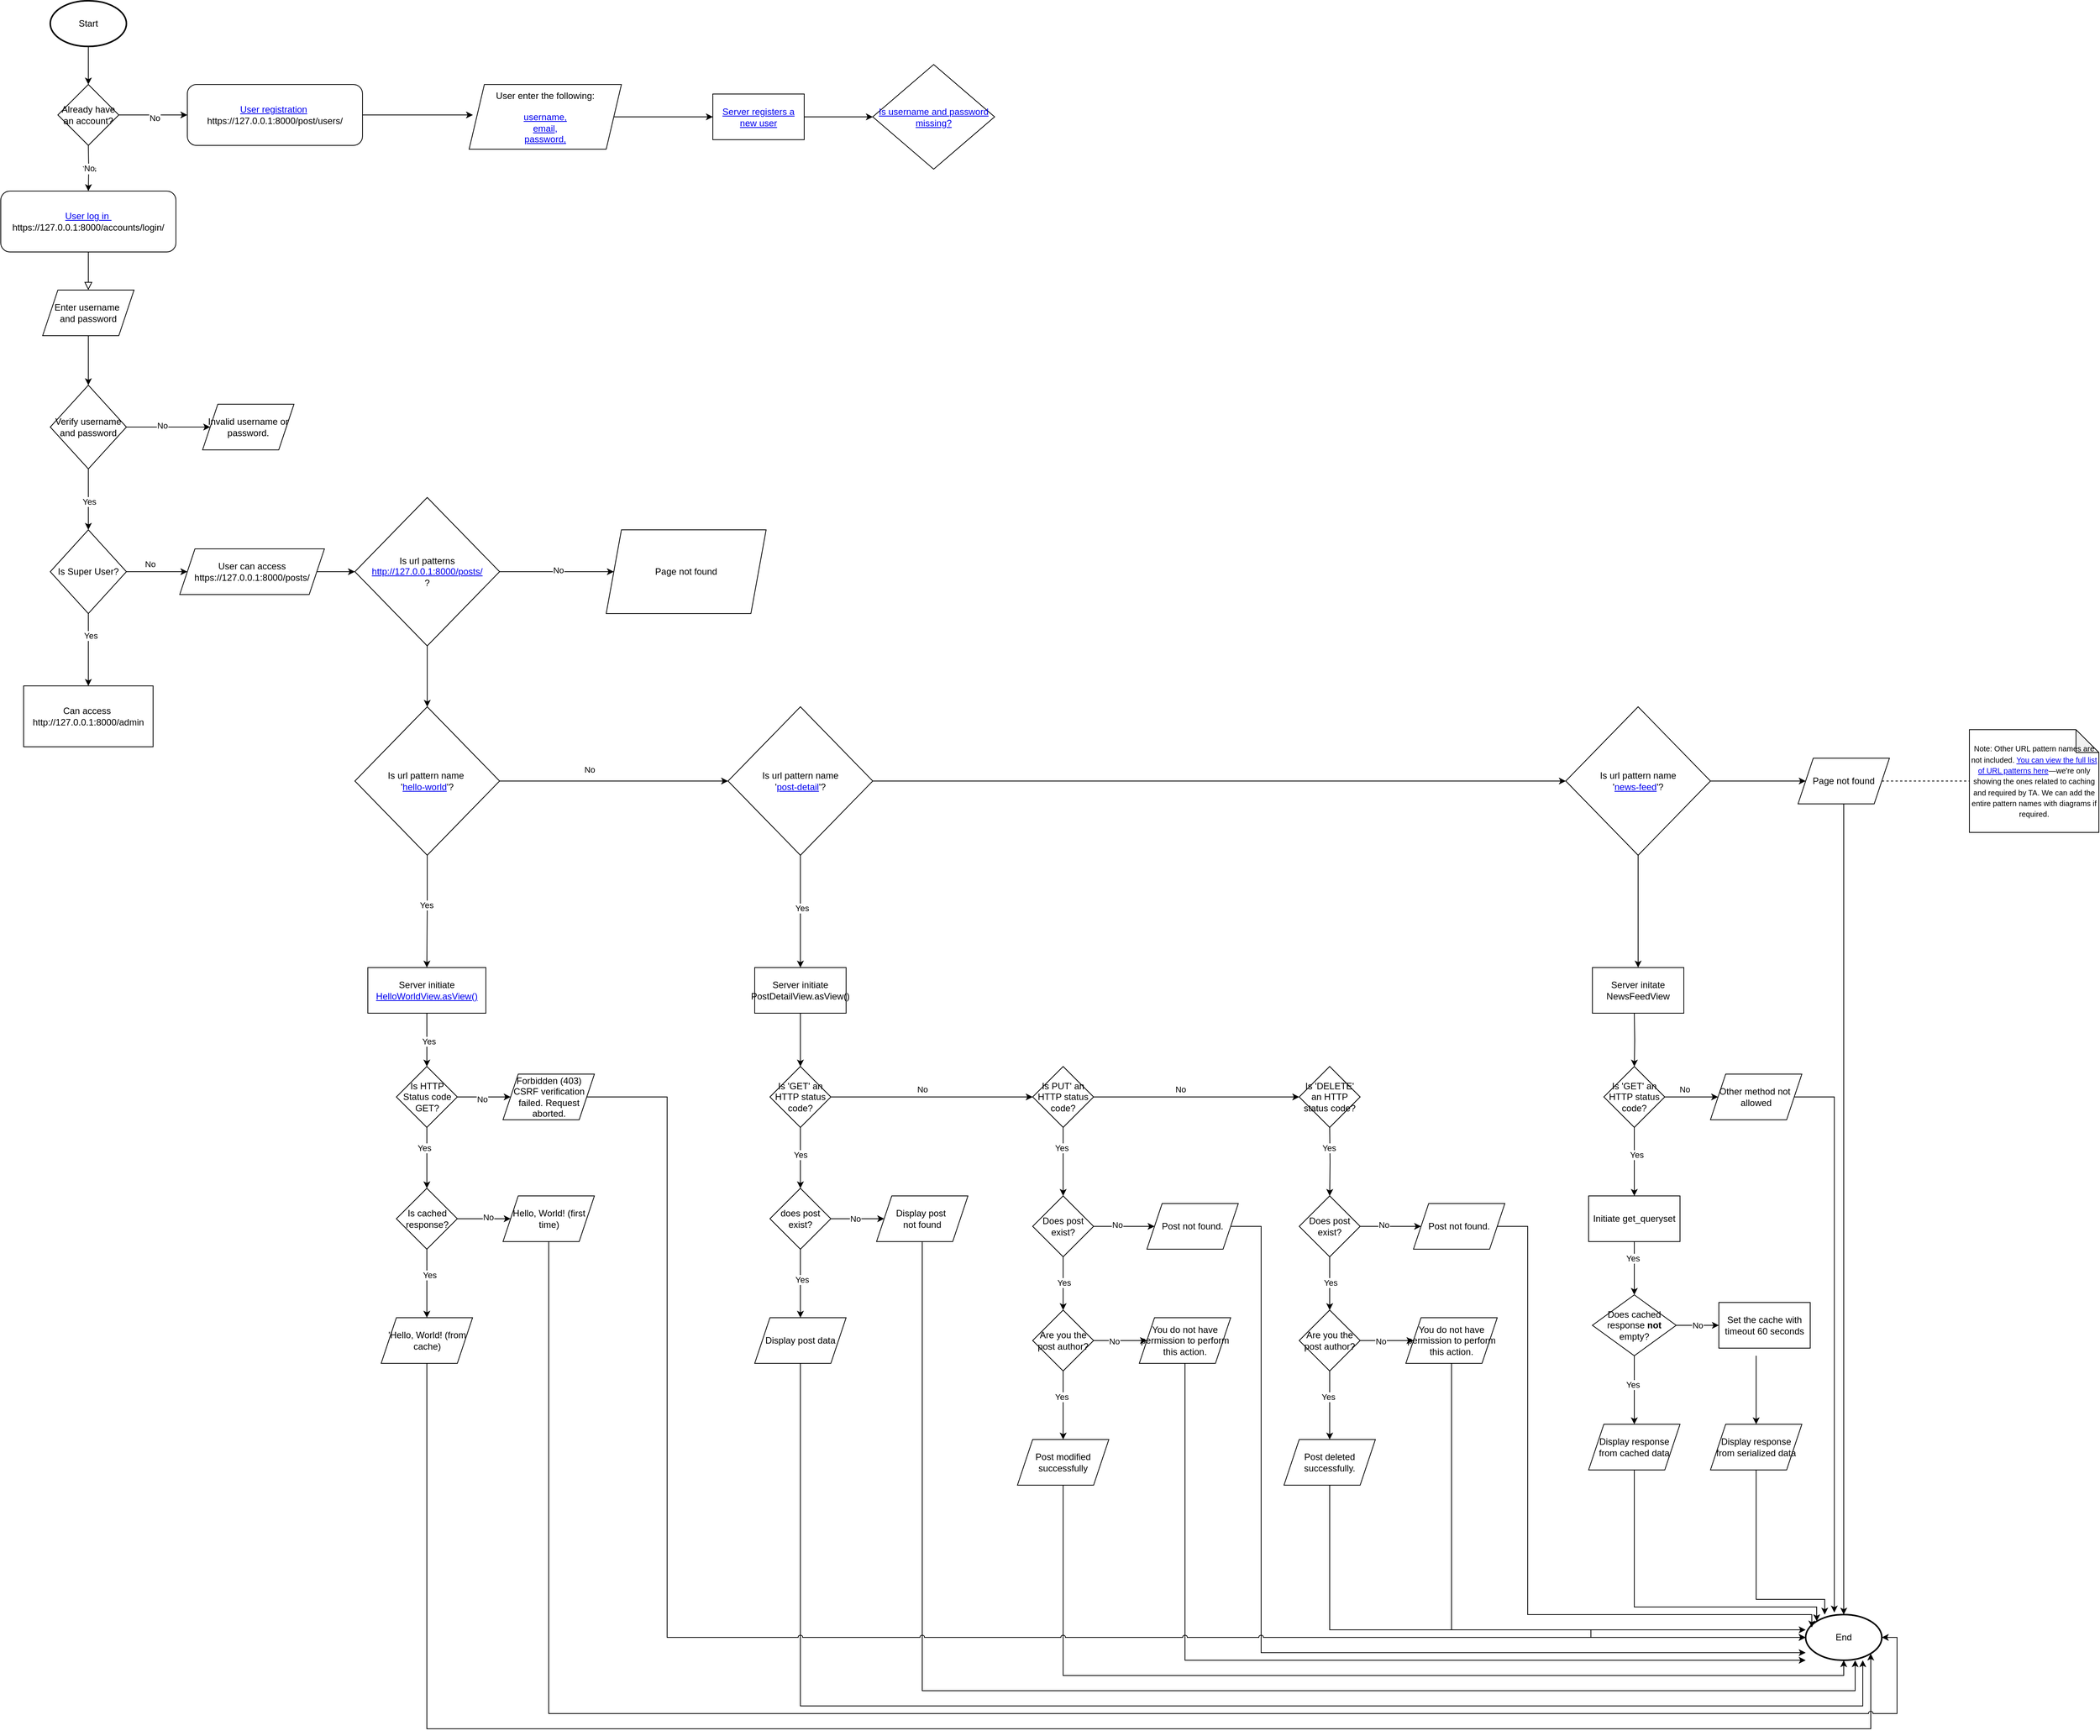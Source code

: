 <mxfile version="26.2.8">
  <diagram id="C5RBs43oDa-KdzZeNtuy" name="Page-1">
    <mxGraphModel dx="790" dy="2363" grid="1" gridSize="10" guides="1" tooltips="1" connect="1" arrows="1" fold="1" page="1" pageScale="1" pageWidth="827" pageHeight="1169" math="0" shadow="0">
      <root>
        <mxCell id="WIyWlLk6GJQsqaUBKTNV-0" />
        <mxCell id="WIyWlLk6GJQsqaUBKTNV-1" parent="WIyWlLk6GJQsqaUBKTNV-0" />
        <mxCell id="WIyWlLk6GJQsqaUBKTNV-2" value="" style="rounded=0;html=1;jettySize=auto;orthogonalLoop=1;fontSize=11;endArrow=block;endFill=0;endSize=8;strokeWidth=1;shadow=0;labelBackgroundColor=none;edgeStyle=orthogonalEdgeStyle;" parent="WIyWlLk6GJQsqaUBKTNV-1" source="WIyWlLk6GJQsqaUBKTNV-3" edge="1">
          <mxGeometry relative="1" as="geometry">
            <mxPoint x="220" y="170" as="targetPoint" />
          </mxGeometry>
        </mxCell>
        <mxCell id="WIyWlLk6GJQsqaUBKTNV-3" value="&lt;div&gt;&lt;a style=&quot;background-color: transparent;&quot; href=&quot;https://github.com/Jasmin1117/Integrative-Programming-and-Technologies-Act/blob/cc8234874aca94a80bd389ca6543b838aa12877f/connectly_project/posts/views.py#L90&quot;&gt;User log in&amp;nbsp;&lt;/a&gt;&lt;/div&gt;&lt;div&gt;https://127.0.0.1:8000/accounts/login/&lt;br&gt;&lt;/div&gt;" style="rounded=1;whiteSpace=wrap;html=1;fontSize=12;glass=0;strokeWidth=1;shadow=0;" parent="WIyWlLk6GJQsqaUBKTNV-1" vertex="1">
          <mxGeometry x="105" y="40" width="230" height="80" as="geometry" />
        </mxCell>
        <mxCell id="_X7CinvfT8mSmvI7YNX2-6" value="Yes" style="edgeStyle=orthogonalEdgeStyle;rounded=0;orthogonalLoop=1;jettySize=auto;html=1;" parent="WIyWlLk6GJQsqaUBKTNV-1" target="WIyWlLk6GJQsqaUBKTNV-3" edge="1">
          <mxGeometry relative="1" as="geometry">
            <mxPoint x="220.0" y="-20" as="sourcePoint" />
          </mxGeometry>
        </mxCell>
        <mxCell id="_X7CinvfT8mSmvI7YNX2-102" value="No" style="edgeLabel;html=1;align=center;verticalAlign=middle;resizable=0;points=[];" parent="_X7CinvfT8mSmvI7YNX2-6" vertex="1" connectable="0">
          <mxGeometry x="-0.135" y="4" relative="1" as="geometry">
            <mxPoint x="-4" y="4" as="offset" />
          </mxGeometry>
        </mxCell>
        <mxCell id="_X7CinvfT8mSmvI7YNX2-13" value="" style="edgeStyle=orthogonalEdgeStyle;rounded=0;orthogonalLoop=1;jettySize=auto;html=1;" parent="WIyWlLk6GJQsqaUBKTNV-1" source="_X7CinvfT8mSmvI7YNX2-11" target="_X7CinvfT8mSmvI7YNX2-12" edge="1">
          <mxGeometry relative="1" as="geometry" />
        </mxCell>
        <mxCell id="_X7CinvfT8mSmvI7YNX2-11" value="Enter username&amp;nbsp;&lt;div&gt;and password&lt;/div&gt;" style="shape=parallelogram;perimeter=parallelogramPerimeter;whiteSpace=wrap;html=1;fixedSize=1;" parent="WIyWlLk6GJQsqaUBKTNV-1" vertex="1">
          <mxGeometry x="160" y="170" width="120" height="60" as="geometry" />
        </mxCell>
        <mxCell id="_X7CinvfT8mSmvI7YNX2-15" value="" style="edgeStyle=orthogonalEdgeStyle;rounded=0;orthogonalLoop=1;jettySize=auto;html=1;" parent="WIyWlLk6GJQsqaUBKTNV-1" source="_X7CinvfT8mSmvI7YNX2-12" target="_X7CinvfT8mSmvI7YNX2-14" edge="1">
          <mxGeometry relative="1" as="geometry" />
        </mxCell>
        <mxCell id="_X7CinvfT8mSmvI7YNX2-16" value="Yes" style="edgeLabel;html=1;align=center;verticalAlign=middle;resizable=0;points=[];" parent="_X7CinvfT8mSmvI7YNX2-15" vertex="1" connectable="0">
          <mxGeometry x="0.079" y="1" relative="1" as="geometry">
            <mxPoint as="offset" />
          </mxGeometry>
        </mxCell>
        <mxCell id="_X7CinvfT8mSmvI7YNX2-30" style="edgeStyle=orthogonalEdgeStyle;rounded=0;orthogonalLoop=1;jettySize=auto;html=1;" parent="WIyWlLk6GJQsqaUBKTNV-1" source="_X7CinvfT8mSmvI7YNX2-12" target="_X7CinvfT8mSmvI7YNX2-24" edge="1">
          <mxGeometry relative="1" as="geometry" />
        </mxCell>
        <mxCell id="_X7CinvfT8mSmvI7YNX2-31" value="No" style="edgeLabel;html=1;align=center;verticalAlign=middle;resizable=0;points=[];" parent="_X7CinvfT8mSmvI7YNX2-30" vertex="1" connectable="0">
          <mxGeometry x="-0.158" y="2" relative="1" as="geometry">
            <mxPoint as="offset" />
          </mxGeometry>
        </mxCell>
        <mxCell id="_X7CinvfT8mSmvI7YNX2-12" value="Verify username and password" style="rhombus;whiteSpace=wrap;html=1;" parent="WIyWlLk6GJQsqaUBKTNV-1" vertex="1">
          <mxGeometry x="170" y="295" width="100" height="110" as="geometry" />
        </mxCell>
        <mxCell id="_X7CinvfT8mSmvI7YNX2-18" value="" style="edgeStyle=orthogonalEdgeStyle;rounded=0;orthogonalLoop=1;jettySize=auto;html=1;" parent="WIyWlLk6GJQsqaUBKTNV-1" source="_X7CinvfT8mSmvI7YNX2-14" target="_X7CinvfT8mSmvI7YNX2-17" edge="1">
          <mxGeometry relative="1" as="geometry" />
        </mxCell>
        <mxCell id="_X7CinvfT8mSmvI7YNX2-19" value="Yes" style="edgeLabel;html=1;align=center;verticalAlign=middle;resizable=0;points=[];" parent="_X7CinvfT8mSmvI7YNX2-18" vertex="1" connectable="0">
          <mxGeometry x="-0.393" y="3" relative="1" as="geometry">
            <mxPoint as="offset" />
          </mxGeometry>
        </mxCell>
        <mxCell id="_X7CinvfT8mSmvI7YNX2-21" value="" style="edgeStyle=orthogonalEdgeStyle;rounded=0;orthogonalLoop=1;jettySize=auto;html=1;" parent="WIyWlLk6GJQsqaUBKTNV-1" source="_X7CinvfT8mSmvI7YNX2-14" target="_X7CinvfT8mSmvI7YNX2-32" edge="1">
          <mxGeometry relative="1" as="geometry">
            <mxPoint x="340" y="540" as="targetPoint" />
          </mxGeometry>
        </mxCell>
        <mxCell id="_X7CinvfT8mSmvI7YNX2-22" value="No" style="edgeLabel;html=1;align=center;verticalAlign=middle;resizable=0;points=[];" parent="_X7CinvfT8mSmvI7YNX2-21" vertex="1" connectable="0">
          <mxGeometry x="-0.233" y="1" relative="1" as="geometry">
            <mxPoint y="-9" as="offset" />
          </mxGeometry>
        </mxCell>
        <mxCell id="_X7CinvfT8mSmvI7YNX2-14" value="Is Super User?" style="rhombus;whiteSpace=wrap;html=1;" parent="WIyWlLk6GJQsqaUBKTNV-1" vertex="1">
          <mxGeometry x="170" y="485" width="100" height="110" as="geometry" />
        </mxCell>
        <mxCell id="_X7CinvfT8mSmvI7YNX2-17" value="Can access&amp;nbsp;&lt;div&gt;http://127.0.0.1:8000/admin&lt;/div&gt;" style="whiteSpace=wrap;html=1;" parent="WIyWlLk6GJQsqaUBKTNV-1" vertex="1">
          <mxGeometry x="135" y="690" width="170" height="80" as="geometry" />
        </mxCell>
        <mxCell id="_X7CinvfT8mSmvI7YNX2-24" value="Invalid username or password." style="shape=parallelogram;perimeter=parallelogramPerimeter;whiteSpace=wrap;html=1;fixedSize=1;" parent="WIyWlLk6GJQsqaUBKTNV-1" vertex="1">
          <mxGeometry x="370" y="320" width="120" height="60" as="geometry" />
        </mxCell>
        <mxCell id="cD0JJt_eKA0-qdBhpxKM-0" style="edgeStyle=orthogonalEdgeStyle;rounded=0;orthogonalLoop=1;jettySize=auto;html=1;" edge="1" parent="WIyWlLk6GJQsqaUBKTNV-1" source="_X7CinvfT8mSmvI7YNX2-32" target="_X7CinvfT8mSmvI7YNX2-52">
          <mxGeometry relative="1" as="geometry" />
        </mxCell>
        <mxCell id="_X7CinvfT8mSmvI7YNX2-32" value="User can access https://127.0.0.1:8000/posts/" style="shape=parallelogram;perimeter=parallelogramPerimeter;whiteSpace=wrap;html=1;fixedSize=1;" parent="WIyWlLk6GJQsqaUBKTNV-1" vertex="1">
          <mxGeometry x="340" y="510" width="190" height="60" as="geometry" />
        </mxCell>
        <mxCell id="_X7CinvfT8mSmvI7YNX2-90" value="" style="edgeStyle=orthogonalEdgeStyle;rounded=0;orthogonalLoop=1;jettySize=auto;html=1;" parent="WIyWlLk6GJQsqaUBKTNV-1" source="_X7CinvfT8mSmvI7YNX2-52" target="_X7CinvfT8mSmvI7YNX2-95" edge="1">
          <mxGeometry relative="1" as="geometry">
            <mxPoint x="1110" y="540" as="targetPoint" />
          </mxGeometry>
        </mxCell>
        <mxCell id="_X7CinvfT8mSmvI7YNX2-113" value="No" style="edgeLabel;html=1;align=center;verticalAlign=middle;resizable=0;points=[];" parent="_X7CinvfT8mSmvI7YNX2-90" vertex="1" connectable="0">
          <mxGeometry x="0.019" y="2" relative="1" as="geometry">
            <mxPoint as="offset" />
          </mxGeometry>
        </mxCell>
        <mxCell id="cD0JJt_eKA0-qdBhpxKM-2" value="" style="edgeStyle=orthogonalEdgeStyle;rounded=0;orthogonalLoop=1;jettySize=auto;html=1;" edge="1" parent="WIyWlLk6GJQsqaUBKTNV-1" source="_X7CinvfT8mSmvI7YNX2-52" target="cD0JJt_eKA0-qdBhpxKM-1">
          <mxGeometry relative="1" as="geometry" />
        </mxCell>
        <mxCell id="_X7CinvfT8mSmvI7YNX2-52" value="Is url patterns&lt;div&gt;&lt;a href=&quot;https://github.com/Jasmin1117/Integrative-Programming-and-Technologies-Act/blob/2461e86800dc4b899f0e4c06d2805c2391d48731/connectly_project/posts/urls.py#L21&quot;&gt;http://127.0.0.1:8000/posts/&lt;/a&gt;&lt;/div&gt;&lt;div&gt;?&lt;/div&gt;" style="rhombus;whiteSpace=wrap;html=1;" parent="WIyWlLk6GJQsqaUBKTNV-1" vertex="1">
          <mxGeometry x="570" y="442.5" width="190" height="195" as="geometry" />
        </mxCell>
        <mxCell id="_X7CinvfT8mSmvI7YNX2-95" value="Page not found" style="shape=parallelogram;perimeter=parallelogramPerimeter;whiteSpace=wrap;html=1;fixedSize=1;" parent="WIyWlLk6GJQsqaUBKTNV-1" vertex="1">
          <mxGeometry x="900" y="485" width="210" height="110" as="geometry" />
        </mxCell>
        <mxCell id="_X7CinvfT8mSmvI7YNX2-98" style="edgeStyle=orthogonalEdgeStyle;rounded=0;orthogonalLoop=1;jettySize=auto;html=1;" parent="WIyWlLk6GJQsqaUBKTNV-1" source="_X7CinvfT8mSmvI7YNX2-96" target="_X7CinvfT8mSmvI7YNX2-97" edge="1">
          <mxGeometry relative="1" as="geometry" />
        </mxCell>
        <mxCell id="_X7CinvfT8mSmvI7YNX2-96" value="Start" style="strokeWidth=2;html=1;shape=mxgraph.flowchart.start_1;whiteSpace=wrap;" parent="WIyWlLk6GJQsqaUBKTNV-1" vertex="1">
          <mxGeometry x="170" y="-210" width="100" height="60" as="geometry" />
        </mxCell>
        <mxCell id="_X7CinvfT8mSmvI7YNX2-103" style="edgeStyle=orthogonalEdgeStyle;rounded=0;orthogonalLoop=1;jettySize=auto;html=1;" parent="WIyWlLk6GJQsqaUBKTNV-1" source="_X7CinvfT8mSmvI7YNX2-97" target="_X7CinvfT8mSmvI7YNX2-101" edge="1">
          <mxGeometry relative="1" as="geometry" />
        </mxCell>
        <mxCell id="_X7CinvfT8mSmvI7YNX2-104" value="No" style="edgeLabel;html=1;align=center;verticalAlign=middle;resizable=0;points=[];" parent="_X7CinvfT8mSmvI7YNX2-103" vertex="1" connectable="0">
          <mxGeometry x="0.049" y="-4" relative="1" as="geometry">
            <mxPoint as="offset" />
          </mxGeometry>
        </mxCell>
        <mxCell id="_X7CinvfT8mSmvI7YNX2-97" value="Already have an account?" style="rhombus;whiteSpace=wrap;html=1;" parent="WIyWlLk6GJQsqaUBKTNV-1" vertex="1">
          <mxGeometry x="180" y="-100" width="80" height="80" as="geometry" />
        </mxCell>
        <mxCell id="_X7CinvfT8mSmvI7YNX2-106" value="" style="edgeStyle=orthogonalEdgeStyle;rounded=0;orthogonalLoop=1;jettySize=auto;html=1;" parent="WIyWlLk6GJQsqaUBKTNV-1" source="_X7CinvfT8mSmvI7YNX2-101" edge="1">
          <mxGeometry relative="1" as="geometry">
            <mxPoint x="725" y="-60.0" as="targetPoint" />
          </mxGeometry>
        </mxCell>
        <mxCell id="_X7CinvfT8mSmvI7YNX2-101" value="&lt;a href=&quot;https://github.com/Jasmin1117/Integrative-Programming-and-Technologies-Act/blob/cc8234874aca94a80bd389ca6543b838aa12877f/connectly_project/posts/views.py#L54&quot;&gt;User registration&lt;/a&gt;&amp;nbsp;&lt;br&gt;&lt;div&gt;https://127.0.0.1:8000/post/users/&lt;/div&gt;" style="rounded=1;whiteSpace=wrap;html=1;fontSize=12;glass=0;strokeWidth=1;shadow=0;" parent="WIyWlLk6GJQsqaUBKTNV-1" vertex="1">
          <mxGeometry x="350" y="-100" width="230" height="80" as="geometry" />
        </mxCell>
        <mxCell id="_X7CinvfT8mSmvI7YNX2-109" value="" style="edgeStyle=orthogonalEdgeStyle;rounded=0;orthogonalLoop=1;jettySize=auto;html=1;" parent="WIyWlLk6GJQsqaUBKTNV-1" source="_X7CinvfT8mSmvI7YNX2-107" target="_X7CinvfT8mSmvI7YNX2-108" edge="1">
          <mxGeometry relative="1" as="geometry" />
        </mxCell>
        <mxCell id="_X7CinvfT8mSmvI7YNX2-107" value="User enter the following:&lt;div&gt;&lt;br&gt;&lt;/div&gt;&lt;div&gt;&lt;a href=&quot;https://github.com/Jasmin1117/Integrative-Programming-and-Technologies-Act/blob/2461e86800dc4b899f0e4c06d2805c2391d48731/connectly_project/posts/views.py#L50-L52&quot;&gt;username,&lt;br&gt;email,&lt;br&gt;password,&lt;/a&gt;&lt;/div&gt;" style="shape=parallelogram;perimeter=parallelogramPerimeter;whiteSpace=wrap;html=1;fixedSize=1;" parent="WIyWlLk6GJQsqaUBKTNV-1" vertex="1">
          <mxGeometry x="720" y="-100" width="200" height="85" as="geometry" />
        </mxCell>
        <mxCell id="_X7CinvfT8mSmvI7YNX2-111" value="" style="edgeStyle=orthogonalEdgeStyle;rounded=0;orthogonalLoop=1;jettySize=auto;html=1;" parent="WIyWlLk6GJQsqaUBKTNV-1" source="_X7CinvfT8mSmvI7YNX2-108" target="_X7CinvfT8mSmvI7YNX2-110" edge="1">
          <mxGeometry relative="1" as="geometry" />
        </mxCell>
        <mxCell id="_X7CinvfT8mSmvI7YNX2-108" value="&lt;a href=&quot;https://github.com/Jasmin1117/Integrative-Programming-and-Technologies-Act/blob/2461e86800dc4b899f0e4c06d2805c2391d48731/connectly_project/posts/urls.py#L24&quot;&gt;Server registers a new user&lt;/a&gt;" style="whiteSpace=wrap;html=1;" parent="WIyWlLk6GJQsqaUBKTNV-1" vertex="1">
          <mxGeometry x="1040" y="-87.5" width="120" height="60" as="geometry" />
        </mxCell>
        <mxCell id="_X7CinvfT8mSmvI7YNX2-110" value="&lt;a href=&quot;https://github.com/Jasmin1117/Integrative-Programming-and-Technologies-Act/blob/2461e86800dc4b899f0e4c06d2805c2391d48731/connectly_project/posts/views.py#L55&quot;&gt;Is username and password missing?&lt;/a&gt;" style="rhombus;whiteSpace=wrap;html=1;" parent="WIyWlLk6GJQsqaUBKTNV-1" vertex="1">
          <mxGeometry x="1250" y="-126.25" width="160" height="137.5" as="geometry" />
        </mxCell>
        <mxCell id="cD0JJt_eKA0-qdBhpxKM-4" value="" style="edgeStyle=orthogonalEdgeStyle;rounded=0;orthogonalLoop=1;jettySize=auto;html=1;" edge="1" parent="WIyWlLk6GJQsqaUBKTNV-1" source="cD0JJt_eKA0-qdBhpxKM-1" target="cD0JJt_eKA0-qdBhpxKM-3">
          <mxGeometry relative="1" as="geometry" />
        </mxCell>
        <mxCell id="cD0JJt_eKA0-qdBhpxKM-18" value="Yes" style="edgeLabel;html=1;align=center;verticalAlign=middle;resizable=0;points=[];" vertex="1" connectable="0" parent="cD0JJt_eKA0-qdBhpxKM-4">
          <mxGeometry x="-0.118" y="-1" relative="1" as="geometry">
            <mxPoint as="offset" />
          </mxGeometry>
        </mxCell>
        <mxCell id="cD0JJt_eKA0-qdBhpxKM-28" value="" style="edgeStyle=orthogonalEdgeStyle;rounded=0;orthogonalLoop=1;jettySize=auto;html=1;" edge="1" parent="WIyWlLk6GJQsqaUBKTNV-1" source="cD0JJt_eKA0-qdBhpxKM-1" target="cD0JJt_eKA0-qdBhpxKM-27">
          <mxGeometry relative="1" as="geometry" />
        </mxCell>
        <mxCell id="cD0JJt_eKA0-qdBhpxKM-29" value="No" style="edgeLabel;html=1;align=center;verticalAlign=middle;resizable=0;points=[];" vertex="1" connectable="0" parent="cD0JJt_eKA0-qdBhpxKM-28">
          <mxGeometry x="-0.215" y="1" relative="1" as="geometry">
            <mxPoint y="-14" as="offset" />
          </mxGeometry>
        </mxCell>
        <mxCell id="cD0JJt_eKA0-qdBhpxKM-1" value="Is url pattern name&amp;nbsp;&lt;div&gt;&#39;&lt;a href=&quot;https://github.com/Jasmin1117/Integrative-Programming-and-Technologies-Act/blob/a0c724d7721e72b1a77a9e88cee2ff3ab92f09ae/connectly_project/posts/urls.py#L19&quot;&gt;hello-world&lt;/a&gt;&#39;?&lt;/div&gt;" style="rhombus;whiteSpace=wrap;html=1;" vertex="1" parent="WIyWlLk6GJQsqaUBKTNV-1">
          <mxGeometry x="570" y="717.5" width="190" height="195" as="geometry" />
        </mxCell>
        <mxCell id="cD0JJt_eKA0-qdBhpxKM-6" value="" style="edgeStyle=orthogonalEdgeStyle;rounded=0;orthogonalLoop=1;jettySize=auto;html=1;" edge="1" parent="WIyWlLk6GJQsqaUBKTNV-1" source="cD0JJt_eKA0-qdBhpxKM-3" target="cD0JJt_eKA0-qdBhpxKM-5">
          <mxGeometry relative="1" as="geometry" />
        </mxCell>
        <mxCell id="cD0JJt_eKA0-qdBhpxKM-19" value="Yes" style="edgeLabel;html=1;align=center;verticalAlign=middle;resizable=0;points=[];" vertex="1" connectable="0" parent="cD0JJt_eKA0-qdBhpxKM-6">
          <mxGeometry x="0.043" y="2" relative="1" as="geometry">
            <mxPoint as="offset" />
          </mxGeometry>
        </mxCell>
        <mxCell id="cD0JJt_eKA0-qdBhpxKM-3" value="&lt;div&gt;Server initiate&lt;/div&gt;&lt;a href=&quot;https://github.com/Jasmin1117/Integrative-Programming-and-Technologies-Act/blob/cc8234874aca94a80bd389ca6543b838aa12877f/connectly_project/posts/views.py#L424&quot;&gt;HelloWorldView.asView()&lt;/a&gt;" style="whiteSpace=wrap;html=1;" vertex="1" parent="WIyWlLk6GJQsqaUBKTNV-1">
          <mxGeometry x="587" y="1060" width="155" height="60" as="geometry" />
        </mxCell>
        <mxCell id="cD0JJt_eKA0-qdBhpxKM-10" value="" style="edgeStyle=orthogonalEdgeStyle;rounded=0;orthogonalLoop=1;jettySize=auto;html=1;" edge="1" parent="WIyWlLk6GJQsqaUBKTNV-1" source="cD0JJt_eKA0-qdBhpxKM-5" target="cD0JJt_eKA0-qdBhpxKM-9">
          <mxGeometry relative="1" as="geometry" />
        </mxCell>
        <mxCell id="cD0JJt_eKA0-qdBhpxKM-22" value="No" style="edgeLabel;html=1;align=center;verticalAlign=middle;resizable=0;points=[];" vertex="1" connectable="0" parent="cD0JJt_eKA0-qdBhpxKM-10">
          <mxGeometry x="-0.093" y="-3" relative="1" as="geometry">
            <mxPoint x="1" as="offset" />
          </mxGeometry>
        </mxCell>
        <mxCell id="cD0JJt_eKA0-qdBhpxKM-13" value="" style="edgeStyle=orthogonalEdgeStyle;rounded=0;orthogonalLoop=1;jettySize=auto;html=1;" edge="1" parent="WIyWlLk6GJQsqaUBKTNV-1" source="cD0JJt_eKA0-qdBhpxKM-5" target="cD0JJt_eKA0-qdBhpxKM-12">
          <mxGeometry relative="1" as="geometry" />
        </mxCell>
        <mxCell id="cD0JJt_eKA0-qdBhpxKM-20" value="Yes" style="edgeLabel;html=1;align=center;verticalAlign=middle;resizable=0;points=[];" vertex="1" connectable="0" parent="cD0JJt_eKA0-qdBhpxKM-13">
          <mxGeometry x="-0.338" y="-4" relative="1" as="geometry">
            <mxPoint as="offset" />
          </mxGeometry>
        </mxCell>
        <mxCell id="cD0JJt_eKA0-qdBhpxKM-5" value="Is HTTP Status code GET?" style="rhombus;whiteSpace=wrap;html=1;" vertex="1" parent="WIyWlLk6GJQsqaUBKTNV-1">
          <mxGeometry x="624.5" y="1190" width="80" height="80" as="geometry" />
        </mxCell>
        <mxCell id="cD0JJt_eKA0-qdBhpxKM-9" value="&lt;div&gt;Forbidden (403)&lt;/div&gt;&lt;div&gt;CSRF verification failed. Request aborted.&lt;/div&gt;" style="shape=parallelogram;perimeter=parallelogramPerimeter;whiteSpace=wrap;html=1;fixedSize=1;" vertex="1" parent="WIyWlLk6GJQsqaUBKTNV-1">
          <mxGeometry x="764.5" y="1200" width="120" height="60" as="geometry" />
        </mxCell>
        <mxCell id="cD0JJt_eKA0-qdBhpxKM-15" value="" style="edgeStyle=orthogonalEdgeStyle;rounded=0;orthogonalLoop=1;jettySize=auto;html=1;" edge="1" parent="WIyWlLk6GJQsqaUBKTNV-1" source="cD0JJt_eKA0-qdBhpxKM-12" target="cD0JJt_eKA0-qdBhpxKM-14">
          <mxGeometry relative="1" as="geometry" />
        </mxCell>
        <mxCell id="cD0JJt_eKA0-qdBhpxKM-21" value="Yes" style="edgeLabel;html=1;align=center;verticalAlign=middle;resizable=0;points=[];" vertex="1" connectable="0" parent="cD0JJt_eKA0-qdBhpxKM-15">
          <mxGeometry x="-0.244" y="3" relative="1" as="geometry">
            <mxPoint as="offset" />
          </mxGeometry>
        </mxCell>
        <mxCell id="cD0JJt_eKA0-qdBhpxKM-17" value="" style="edgeStyle=orthogonalEdgeStyle;rounded=0;orthogonalLoop=1;jettySize=auto;html=1;" edge="1" parent="WIyWlLk6GJQsqaUBKTNV-1" source="cD0JJt_eKA0-qdBhpxKM-12" target="cD0JJt_eKA0-qdBhpxKM-16">
          <mxGeometry relative="1" as="geometry" />
        </mxCell>
        <mxCell id="cD0JJt_eKA0-qdBhpxKM-23" value="No" style="edgeLabel;html=1;align=center;verticalAlign=middle;resizable=0;points=[];" vertex="1" connectable="0" parent="cD0JJt_eKA0-qdBhpxKM-17">
          <mxGeometry x="0.121" y="2" relative="1" as="geometry">
            <mxPoint x="1" as="offset" />
          </mxGeometry>
        </mxCell>
        <mxCell id="cD0JJt_eKA0-qdBhpxKM-12" value="Is cached response?" style="rhombus;whiteSpace=wrap;html=1;" vertex="1" parent="WIyWlLk6GJQsqaUBKTNV-1">
          <mxGeometry x="624.5" y="1350" width="80" height="80" as="geometry" />
        </mxCell>
        <mxCell id="cD0JJt_eKA0-qdBhpxKM-14" value="&#39;Hello, World! (from cache)" style="shape=parallelogram;perimeter=parallelogramPerimeter;whiteSpace=wrap;html=1;fixedSize=1;" vertex="1" parent="WIyWlLk6GJQsqaUBKTNV-1">
          <mxGeometry x="604.5" y="1520" width="120" height="60" as="geometry" />
        </mxCell>
        <mxCell id="cD0JJt_eKA0-qdBhpxKM-16" value="Hello, World! (first time)" style="shape=parallelogram;perimeter=parallelogramPerimeter;whiteSpace=wrap;html=1;fixedSize=1;" vertex="1" parent="WIyWlLk6GJQsqaUBKTNV-1">
          <mxGeometry x="764.5" y="1360" width="120" height="60" as="geometry" />
        </mxCell>
        <mxCell id="cD0JJt_eKA0-qdBhpxKM-35" value="" style="edgeStyle=orthogonalEdgeStyle;rounded=0;orthogonalLoop=1;jettySize=auto;html=1;" edge="1" parent="WIyWlLk6GJQsqaUBKTNV-1" source="cD0JJt_eKA0-qdBhpxKM-27" target="cD0JJt_eKA0-qdBhpxKM-34">
          <mxGeometry relative="1" as="geometry" />
        </mxCell>
        <mxCell id="cD0JJt_eKA0-qdBhpxKM-75" value="Yes" style="edgeLabel;html=1;align=center;verticalAlign=middle;resizable=0;points=[];" vertex="1" connectable="0" parent="cD0JJt_eKA0-qdBhpxKM-35">
          <mxGeometry x="-0.06" y="2" relative="1" as="geometry">
            <mxPoint as="offset" />
          </mxGeometry>
        </mxCell>
        <mxCell id="cD0JJt_eKA0-qdBhpxKM-92" style="edgeStyle=orthogonalEdgeStyle;rounded=0;orthogonalLoop=1;jettySize=auto;html=1;" edge="1" parent="WIyWlLk6GJQsqaUBKTNV-1" source="cD0JJt_eKA0-qdBhpxKM-27" target="cD0JJt_eKA0-qdBhpxKM-91">
          <mxGeometry relative="1" as="geometry" />
        </mxCell>
        <mxCell id="cD0JJt_eKA0-qdBhpxKM-27" value="Is url pattern name&lt;div&gt;&#39;&lt;a href=&quot;https://github.com/Jasmin1117/Integrative-Programming-and-Technologies-Act/blob/a0c724d7721e72b1a77a9e88cee2ff3ab92f09ae/connectly_project/posts/urls.py#L24&quot;&gt;post-detail&lt;/a&gt;&#39;?&lt;/div&gt;" style="rhombus;whiteSpace=wrap;html=1;" vertex="1" parent="WIyWlLk6GJQsqaUBKTNV-1">
          <mxGeometry x="1060" y="717.5" width="190" height="195" as="geometry" />
        </mxCell>
        <mxCell id="cD0JJt_eKA0-qdBhpxKM-37" style="edgeStyle=orthogonalEdgeStyle;rounded=0;orthogonalLoop=1;jettySize=auto;html=1;" edge="1" parent="WIyWlLk6GJQsqaUBKTNV-1" source="cD0JJt_eKA0-qdBhpxKM-34" target="cD0JJt_eKA0-qdBhpxKM-36">
          <mxGeometry relative="1" as="geometry" />
        </mxCell>
        <mxCell id="cD0JJt_eKA0-qdBhpxKM-34" value="Server initiate&lt;div&gt;PostDetailView.asView()&lt;/div&gt;" style="whiteSpace=wrap;html=1;" vertex="1" parent="WIyWlLk6GJQsqaUBKTNV-1">
          <mxGeometry x="1095" y="1060" width="120" height="60" as="geometry" />
        </mxCell>
        <mxCell id="cD0JJt_eKA0-qdBhpxKM-40" value="" style="edgeStyle=orthogonalEdgeStyle;rounded=0;orthogonalLoop=1;jettySize=auto;html=1;" edge="1" parent="WIyWlLk6GJQsqaUBKTNV-1" source="cD0JJt_eKA0-qdBhpxKM-36" target="cD0JJt_eKA0-qdBhpxKM-39">
          <mxGeometry relative="1" as="geometry" />
        </mxCell>
        <mxCell id="cD0JJt_eKA0-qdBhpxKM-93" value="Yes" style="edgeLabel;html=1;align=center;verticalAlign=middle;resizable=0;points=[];" vertex="1" connectable="0" parent="cD0JJt_eKA0-qdBhpxKM-40">
          <mxGeometry x="-0.096" relative="1" as="geometry">
            <mxPoint as="offset" />
          </mxGeometry>
        </mxCell>
        <mxCell id="cD0JJt_eKA0-qdBhpxKM-46" value="" style="edgeStyle=orthogonalEdgeStyle;rounded=0;orthogonalLoop=1;jettySize=auto;html=1;" edge="1" parent="WIyWlLk6GJQsqaUBKTNV-1" source="cD0JJt_eKA0-qdBhpxKM-36" target="cD0JJt_eKA0-qdBhpxKM-45">
          <mxGeometry relative="1" as="geometry" />
        </mxCell>
        <mxCell id="cD0JJt_eKA0-qdBhpxKM-96" value="No" style="edgeLabel;html=1;align=center;verticalAlign=middle;resizable=0;points=[];" vertex="1" connectable="0" parent="cD0JJt_eKA0-qdBhpxKM-46">
          <mxGeometry x="0.004" y="-2" relative="1" as="geometry">
            <mxPoint x="-13" y="-12" as="offset" />
          </mxGeometry>
        </mxCell>
        <mxCell id="cD0JJt_eKA0-qdBhpxKM-36" value="Is &#39;GET&#39; an HTTP status code?" style="rhombus;whiteSpace=wrap;html=1;" vertex="1" parent="WIyWlLk6GJQsqaUBKTNV-1">
          <mxGeometry x="1115" y="1190" width="80" height="80" as="geometry" />
        </mxCell>
        <mxCell id="cD0JJt_eKA0-qdBhpxKM-42" value="" style="edgeStyle=orthogonalEdgeStyle;rounded=0;orthogonalLoop=1;jettySize=auto;html=1;" edge="1" parent="WIyWlLk6GJQsqaUBKTNV-1" source="cD0JJt_eKA0-qdBhpxKM-39" target="cD0JJt_eKA0-qdBhpxKM-41">
          <mxGeometry relative="1" as="geometry" />
        </mxCell>
        <mxCell id="cD0JJt_eKA0-qdBhpxKM-94" value="Yes" style="edgeLabel;html=1;align=center;verticalAlign=middle;resizable=0;points=[];" vertex="1" connectable="0" parent="cD0JJt_eKA0-qdBhpxKM-42">
          <mxGeometry x="-0.122" y="2" relative="1" as="geometry">
            <mxPoint as="offset" />
          </mxGeometry>
        </mxCell>
        <mxCell id="cD0JJt_eKA0-qdBhpxKM-44" value="" style="edgeStyle=orthogonalEdgeStyle;rounded=0;orthogonalLoop=1;jettySize=auto;html=1;" edge="1" parent="WIyWlLk6GJQsqaUBKTNV-1" source="cD0JJt_eKA0-qdBhpxKM-39" target="cD0JJt_eKA0-qdBhpxKM-43">
          <mxGeometry relative="1" as="geometry" />
        </mxCell>
        <mxCell id="cD0JJt_eKA0-qdBhpxKM-95" value="No" style="edgeLabel;html=1;align=center;verticalAlign=middle;resizable=0;points=[];" vertex="1" connectable="0" parent="cD0JJt_eKA0-qdBhpxKM-44">
          <mxGeometry x="-0.081" relative="1" as="geometry">
            <mxPoint as="offset" />
          </mxGeometry>
        </mxCell>
        <mxCell id="cD0JJt_eKA0-qdBhpxKM-39" value="does post exist?" style="rhombus;whiteSpace=wrap;html=1;" vertex="1" parent="WIyWlLk6GJQsqaUBKTNV-1">
          <mxGeometry x="1115" y="1350" width="80" height="80" as="geometry" />
        </mxCell>
        <mxCell id="cD0JJt_eKA0-qdBhpxKM-150" style="edgeStyle=orthogonalEdgeStyle;rounded=0;orthogonalLoop=1;jettySize=auto;html=1;jumpStyle=arc;" edge="1" parent="WIyWlLk6GJQsqaUBKTNV-1" source="cD0JJt_eKA0-qdBhpxKM-41" target="cD0JJt_eKA0-qdBhpxKM-139">
          <mxGeometry relative="1" as="geometry">
            <Array as="points">
              <mxPoint x="1155" y="2030" />
              <mxPoint x="2550" y="2030" />
            </Array>
          </mxGeometry>
        </mxCell>
        <mxCell id="cD0JJt_eKA0-qdBhpxKM-41" value="Display post data" style="shape=parallelogram;perimeter=parallelogramPerimeter;whiteSpace=wrap;html=1;fixedSize=1;" vertex="1" parent="WIyWlLk6GJQsqaUBKTNV-1">
          <mxGeometry x="1095" y="1520" width="120" height="60" as="geometry" />
        </mxCell>
        <mxCell id="cD0JJt_eKA0-qdBhpxKM-149" style="edgeStyle=orthogonalEdgeStyle;rounded=0;orthogonalLoop=1;jettySize=auto;html=1;jumpStyle=arc;" edge="1" parent="WIyWlLk6GJQsqaUBKTNV-1" source="cD0JJt_eKA0-qdBhpxKM-43" target="cD0JJt_eKA0-qdBhpxKM-139">
          <mxGeometry relative="1" as="geometry">
            <Array as="points">
              <mxPoint x="1315" y="2010" />
              <mxPoint x="2540" y="2010" />
            </Array>
          </mxGeometry>
        </mxCell>
        <mxCell id="cD0JJt_eKA0-qdBhpxKM-43" value="Display post&amp;nbsp;&lt;div&gt;not found&lt;/div&gt;" style="shape=parallelogram;perimeter=parallelogramPerimeter;whiteSpace=wrap;html=1;fixedSize=1;" vertex="1" parent="WIyWlLk6GJQsqaUBKTNV-1">
          <mxGeometry x="1255" y="1360" width="120" height="60" as="geometry" />
        </mxCell>
        <mxCell id="cD0JJt_eKA0-qdBhpxKM-57" style="edgeStyle=orthogonalEdgeStyle;rounded=0;orthogonalLoop=1;jettySize=auto;html=1;" edge="1" parent="WIyWlLk6GJQsqaUBKTNV-1" source="cD0JJt_eKA0-qdBhpxKM-45" target="cD0JJt_eKA0-qdBhpxKM-51">
          <mxGeometry relative="1" as="geometry" />
        </mxCell>
        <mxCell id="cD0JJt_eKA0-qdBhpxKM-74" value="Yes" style="edgeLabel;html=1;align=center;verticalAlign=middle;resizable=0;points=[];" vertex="1" connectable="0" parent="cD0JJt_eKA0-qdBhpxKM-57">
          <mxGeometry x="-0.399" y="-2" relative="1" as="geometry">
            <mxPoint as="offset" />
          </mxGeometry>
        </mxCell>
        <mxCell id="cD0JJt_eKA0-qdBhpxKM-72" style="edgeStyle=orthogonalEdgeStyle;rounded=0;orthogonalLoop=1;jettySize=auto;html=1;" edge="1" parent="WIyWlLk6GJQsqaUBKTNV-1" source="cD0JJt_eKA0-qdBhpxKM-45" target="cD0JJt_eKA0-qdBhpxKM-70">
          <mxGeometry relative="1" as="geometry" />
        </mxCell>
        <mxCell id="cD0JJt_eKA0-qdBhpxKM-73" value="No" style="edgeLabel;html=1;align=center;verticalAlign=middle;resizable=0;points=[];" vertex="1" connectable="0" parent="cD0JJt_eKA0-qdBhpxKM-72">
          <mxGeometry x="-0.769" y="-1" relative="1" as="geometry">
            <mxPoint x="83" y="-11" as="offset" />
          </mxGeometry>
        </mxCell>
        <mxCell id="cD0JJt_eKA0-qdBhpxKM-45" value="Is PUT&#39; an HTTP status code?" style="rhombus;whiteSpace=wrap;html=1;" vertex="1" parent="WIyWlLk6GJQsqaUBKTNV-1">
          <mxGeometry x="1460" y="1190" width="80" height="80" as="geometry" />
        </mxCell>
        <mxCell id="cD0JJt_eKA0-qdBhpxKM-63" value="" style="edgeStyle=orthogonalEdgeStyle;rounded=0;orthogonalLoop=1;jettySize=auto;html=1;" edge="1" parent="WIyWlLk6GJQsqaUBKTNV-1" source="cD0JJt_eKA0-qdBhpxKM-47" target="cD0JJt_eKA0-qdBhpxKM-62">
          <mxGeometry relative="1" as="geometry" />
        </mxCell>
        <mxCell id="cD0JJt_eKA0-qdBhpxKM-66" value="No" style="edgeLabel;html=1;align=center;verticalAlign=middle;resizable=0;points=[];" vertex="1" connectable="0" parent="cD0JJt_eKA0-qdBhpxKM-63">
          <mxGeometry x="-0.247" y="-1" relative="1" as="geometry">
            <mxPoint as="offset" />
          </mxGeometry>
        </mxCell>
        <mxCell id="cD0JJt_eKA0-qdBhpxKM-68" value="" style="edgeStyle=orthogonalEdgeStyle;rounded=0;orthogonalLoop=1;jettySize=auto;html=1;" edge="1" parent="WIyWlLk6GJQsqaUBKTNV-1" source="cD0JJt_eKA0-qdBhpxKM-47" target="cD0JJt_eKA0-qdBhpxKM-67">
          <mxGeometry relative="1" as="geometry" />
        </mxCell>
        <mxCell id="cD0JJt_eKA0-qdBhpxKM-69" value="Yes" style="edgeLabel;html=1;align=center;verticalAlign=middle;resizable=0;points=[];" vertex="1" connectable="0" parent="cD0JJt_eKA0-qdBhpxKM-68">
          <mxGeometry x="-0.244" y="-2" relative="1" as="geometry">
            <mxPoint as="offset" />
          </mxGeometry>
        </mxCell>
        <mxCell id="cD0JJt_eKA0-qdBhpxKM-47" value="Are you the post author?" style="rhombus;whiteSpace=wrap;html=1;" vertex="1" parent="WIyWlLk6GJQsqaUBKTNV-1">
          <mxGeometry x="1460" y="1510" width="80" height="80" as="geometry" />
        </mxCell>
        <mxCell id="cD0JJt_eKA0-qdBhpxKM-145" style="edgeStyle=orthogonalEdgeStyle;rounded=0;orthogonalLoop=1;jettySize=auto;html=1;jumpStyle=arc;" edge="1" parent="WIyWlLk6GJQsqaUBKTNV-1" source="cD0JJt_eKA0-qdBhpxKM-49" target="cD0JJt_eKA0-qdBhpxKM-139">
          <mxGeometry relative="1" as="geometry">
            <Array as="points">
              <mxPoint x="1760" y="1400" />
              <mxPoint x="1760" y="1960" />
            </Array>
          </mxGeometry>
        </mxCell>
        <mxCell id="cD0JJt_eKA0-qdBhpxKM-49" value="&lt;div&gt;Post not found.&lt;/div&gt;" style="shape=parallelogram;perimeter=parallelogramPerimeter;whiteSpace=wrap;html=1;fixedSize=1;" vertex="1" parent="WIyWlLk6GJQsqaUBKTNV-1">
          <mxGeometry x="1610" y="1370" width="120" height="60" as="geometry" />
        </mxCell>
        <mxCell id="cD0JJt_eKA0-qdBhpxKM-58" style="edgeStyle=orthogonalEdgeStyle;rounded=0;orthogonalLoop=1;jettySize=auto;html=1;" edge="1" parent="WIyWlLk6GJQsqaUBKTNV-1" source="cD0JJt_eKA0-qdBhpxKM-51" target="cD0JJt_eKA0-qdBhpxKM-49">
          <mxGeometry relative="1" as="geometry" />
        </mxCell>
        <mxCell id="cD0JJt_eKA0-qdBhpxKM-64" value="No" style="edgeLabel;html=1;align=center;verticalAlign=middle;resizable=0;points=[];" vertex="1" connectable="0" parent="cD0JJt_eKA0-qdBhpxKM-58">
          <mxGeometry x="-0.233" y="2" relative="1" as="geometry">
            <mxPoint as="offset" />
          </mxGeometry>
        </mxCell>
        <mxCell id="cD0JJt_eKA0-qdBhpxKM-59" style="edgeStyle=orthogonalEdgeStyle;rounded=0;orthogonalLoop=1;jettySize=auto;html=1;" edge="1" parent="WIyWlLk6GJQsqaUBKTNV-1" source="cD0JJt_eKA0-qdBhpxKM-51" target="cD0JJt_eKA0-qdBhpxKM-47">
          <mxGeometry relative="1" as="geometry" />
        </mxCell>
        <mxCell id="cD0JJt_eKA0-qdBhpxKM-65" value="Yes" style="edgeLabel;html=1;align=center;verticalAlign=middle;resizable=0;points=[];" vertex="1" connectable="0" parent="cD0JJt_eKA0-qdBhpxKM-59">
          <mxGeometry x="-0.046" y="1" relative="1" as="geometry">
            <mxPoint as="offset" />
          </mxGeometry>
        </mxCell>
        <mxCell id="cD0JJt_eKA0-qdBhpxKM-51" value="Does post exist?" style="rhombus;whiteSpace=wrap;html=1;" vertex="1" parent="WIyWlLk6GJQsqaUBKTNV-1">
          <mxGeometry x="1460" y="1360" width="80" height="80" as="geometry" />
        </mxCell>
        <mxCell id="cD0JJt_eKA0-qdBhpxKM-146" style="edgeStyle=orthogonalEdgeStyle;rounded=0;orthogonalLoop=1;jettySize=auto;html=1;jumpStyle=arc;" edge="1" parent="WIyWlLk6GJQsqaUBKTNV-1" source="cD0JJt_eKA0-qdBhpxKM-62" target="cD0JJt_eKA0-qdBhpxKM-139">
          <mxGeometry relative="1" as="geometry">
            <Array as="points">
              <mxPoint x="1660" y="1970" />
            </Array>
          </mxGeometry>
        </mxCell>
        <mxCell id="cD0JJt_eKA0-qdBhpxKM-62" value="You do not have permission to perform this action." style="shape=parallelogram;perimeter=parallelogramPerimeter;whiteSpace=wrap;html=1;fixedSize=1;" vertex="1" parent="WIyWlLk6GJQsqaUBKTNV-1">
          <mxGeometry x="1600" y="1520" width="120" height="60" as="geometry" />
        </mxCell>
        <mxCell id="cD0JJt_eKA0-qdBhpxKM-67" value="Post modified successfully" style="shape=parallelogram;perimeter=parallelogramPerimeter;whiteSpace=wrap;html=1;fixedSize=1;" vertex="1" parent="WIyWlLk6GJQsqaUBKTNV-1">
          <mxGeometry x="1440" y="1680" width="120" height="60" as="geometry" />
        </mxCell>
        <mxCell id="cD0JJt_eKA0-qdBhpxKM-70" value="Is &#39;DELETE&#39; an HTTP status code?" style="rhombus;whiteSpace=wrap;html=1;" vertex="1" parent="WIyWlLk6GJQsqaUBKTNV-1">
          <mxGeometry x="1810" y="1190" width="80" height="80" as="geometry" />
        </mxCell>
        <mxCell id="cD0JJt_eKA0-qdBhpxKM-76" value="" style="edgeStyle=orthogonalEdgeStyle;rounded=0;orthogonalLoop=1;jettySize=auto;html=1;" edge="1" source="cD0JJt_eKA0-qdBhpxKM-80" target="cD0JJt_eKA0-qdBhpxKM-87" parent="WIyWlLk6GJQsqaUBKTNV-1">
          <mxGeometry relative="1" as="geometry" />
        </mxCell>
        <mxCell id="cD0JJt_eKA0-qdBhpxKM-77" value="No" style="edgeLabel;html=1;align=center;verticalAlign=middle;resizable=0;points=[];" vertex="1" connectable="0" parent="cD0JJt_eKA0-qdBhpxKM-76">
          <mxGeometry x="-0.247" y="-1" relative="1" as="geometry">
            <mxPoint as="offset" />
          </mxGeometry>
        </mxCell>
        <mxCell id="cD0JJt_eKA0-qdBhpxKM-78" value="" style="edgeStyle=orthogonalEdgeStyle;rounded=0;orthogonalLoop=1;jettySize=auto;html=1;" edge="1" source="cD0JJt_eKA0-qdBhpxKM-80" target="cD0JJt_eKA0-qdBhpxKM-88" parent="WIyWlLk6GJQsqaUBKTNV-1">
          <mxGeometry relative="1" as="geometry" />
        </mxCell>
        <mxCell id="cD0JJt_eKA0-qdBhpxKM-79" value="Yes" style="edgeLabel;html=1;align=center;verticalAlign=middle;resizable=0;points=[];" vertex="1" connectable="0" parent="cD0JJt_eKA0-qdBhpxKM-78">
          <mxGeometry x="-0.244" y="-2" relative="1" as="geometry">
            <mxPoint as="offset" />
          </mxGeometry>
        </mxCell>
        <mxCell id="cD0JJt_eKA0-qdBhpxKM-80" value="Are you the post author?" style="rhombus;whiteSpace=wrap;html=1;" vertex="1" parent="WIyWlLk6GJQsqaUBKTNV-1">
          <mxGeometry x="1810" y="1510" width="80" height="80" as="geometry" />
        </mxCell>
        <mxCell id="cD0JJt_eKA0-qdBhpxKM-81" value="&lt;div&gt;Post not found.&lt;/div&gt;" style="shape=parallelogram;perimeter=parallelogramPerimeter;whiteSpace=wrap;html=1;fixedSize=1;" vertex="1" parent="WIyWlLk6GJQsqaUBKTNV-1">
          <mxGeometry x="1960" y="1370" width="120" height="60" as="geometry" />
        </mxCell>
        <mxCell id="cD0JJt_eKA0-qdBhpxKM-82" style="edgeStyle=orthogonalEdgeStyle;rounded=0;orthogonalLoop=1;jettySize=auto;html=1;" edge="1" source="cD0JJt_eKA0-qdBhpxKM-86" target="cD0JJt_eKA0-qdBhpxKM-81" parent="WIyWlLk6GJQsqaUBKTNV-1">
          <mxGeometry relative="1" as="geometry" />
        </mxCell>
        <mxCell id="cD0JJt_eKA0-qdBhpxKM-83" value="No" style="edgeLabel;html=1;align=center;verticalAlign=middle;resizable=0;points=[];" vertex="1" connectable="0" parent="cD0JJt_eKA0-qdBhpxKM-82">
          <mxGeometry x="-0.233" y="2" relative="1" as="geometry">
            <mxPoint as="offset" />
          </mxGeometry>
        </mxCell>
        <mxCell id="cD0JJt_eKA0-qdBhpxKM-84" style="edgeStyle=orthogonalEdgeStyle;rounded=0;orthogonalLoop=1;jettySize=auto;html=1;" edge="1" source="cD0JJt_eKA0-qdBhpxKM-86" target="cD0JJt_eKA0-qdBhpxKM-80" parent="WIyWlLk6GJQsqaUBKTNV-1">
          <mxGeometry relative="1" as="geometry" />
        </mxCell>
        <mxCell id="cD0JJt_eKA0-qdBhpxKM-85" value="Yes" style="edgeLabel;html=1;align=center;verticalAlign=middle;resizable=0;points=[];" vertex="1" connectable="0" parent="cD0JJt_eKA0-qdBhpxKM-84">
          <mxGeometry x="-0.046" y="1" relative="1" as="geometry">
            <mxPoint as="offset" />
          </mxGeometry>
        </mxCell>
        <mxCell id="cD0JJt_eKA0-qdBhpxKM-86" value="Does post exist?" style="rhombus;whiteSpace=wrap;html=1;" vertex="1" parent="WIyWlLk6GJQsqaUBKTNV-1">
          <mxGeometry x="1810" y="1360" width="80" height="80" as="geometry" />
        </mxCell>
        <mxCell id="cD0JJt_eKA0-qdBhpxKM-87" value="You do not have permission to perform this action." style="shape=parallelogram;perimeter=parallelogramPerimeter;whiteSpace=wrap;html=1;fixedSize=1;" vertex="1" parent="WIyWlLk6GJQsqaUBKTNV-1">
          <mxGeometry x="1950" y="1520" width="120" height="60" as="geometry" />
        </mxCell>
        <mxCell id="cD0JJt_eKA0-qdBhpxKM-88" value="Post deleted successfully." style="shape=parallelogram;perimeter=parallelogramPerimeter;whiteSpace=wrap;html=1;fixedSize=1;" vertex="1" parent="WIyWlLk6GJQsqaUBKTNV-1">
          <mxGeometry x="1790" y="1680" width="120" height="60" as="geometry" />
        </mxCell>
        <mxCell id="cD0JJt_eKA0-qdBhpxKM-89" style="edgeStyle=orthogonalEdgeStyle;rounded=0;orthogonalLoop=1;jettySize=auto;html=1;" edge="1" target="cD0JJt_eKA0-qdBhpxKM-86" parent="WIyWlLk6GJQsqaUBKTNV-1">
          <mxGeometry relative="1" as="geometry">
            <mxPoint x="1850" y="1270" as="sourcePoint" />
          </mxGeometry>
        </mxCell>
        <mxCell id="cD0JJt_eKA0-qdBhpxKM-90" value="Yes" style="edgeLabel;html=1;align=center;verticalAlign=middle;resizable=0;points=[];" vertex="1" connectable="0" parent="cD0JJt_eKA0-qdBhpxKM-89">
          <mxGeometry x="-0.399" y="-2" relative="1" as="geometry">
            <mxPoint as="offset" />
          </mxGeometry>
        </mxCell>
        <mxCell id="cD0JJt_eKA0-qdBhpxKM-100" value="" style="edgeStyle=orthogonalEdgeStyle;rounded=0;orthogonalLoop=1;jettySize=auto;html=1;" edge="1" parent="WIyWlLk6GJQsqaUBKTNV-1" source="cD0JJt_eKA0-qdBhpxKM-91" target="cD0JJt_eKA0-qdBhpxKM-99">
          <mxGeometry relative="1" as="geometry" />
        </mxCell>
        <mxCell id="cD0JJt_eKA0-qdBhpxKM-137" value="" style="edgeStyle=orthogonalEdgeStyle;rounded=0;orthogonalLoop=1;jettySize=auto;html=1;" edge="1" parent="WIyWlLk6GJQsqaUBKTNV-1" source="cD0JJt_eKA0-qdBhpxKM-91" target="cD0JJt_eKA0-qdBhpxKM-136">
          <mxGeometry relative="1" as="geometry" />
        </mxCell>
        <mxCell id="cD0JJt_eKA0-qdBhpxKM-91" value="Is url pattern name&lt;div&gt;&#39;&lt;a href=&quot;https://github.com/Jasmin1117/Integrative-Programming-and-Technologies-Act/blob/a0c724d7721e72b1a77a9e88cee2ff3ab92f09ae/connectly_project/posts/urls.py#L33&quot;&gt;news-feed&lt;/a&gt;&#39;?&lt;/div&gt;" style="rhombus;whiteSpace=wrap;html=1;" vertex="1" parent="WIyWlLk6GJQsqaUBKTNV-1">
          <mxGeometry x="2160" y="717.5" width="190" height="195" as="geometry" />
        </mxCell>
        <mxCell id="cD0JJt_eKA0-qdBhpxKM-99" value="Server initate&lt;div&gt;NewsFeedView&lt;/div&gt;" style="whiteSpace=wrap;html=1;" vertex="1" parent="WIyWlLk6GJQsqaUBKTNV-1">
          <mxGeometry x="2195" y="1060" width="120" height="60" as="geometry" />
        </mxCell>
        <mxCell id="cD0JJt_eKA0-qdBhpxKM-107" style="edgeStyle=orthogonalEdgeStyle;rounded=0;orthogonalLoop=1;jettySize=auto;html=1;" edge="1" parent="WIyWlLk6GJQsqaUBKTNV-1" target="cD0JJt_eKA0-qdBhpxKM-112">
          <mxGeometry relative="1" as="geometry">
            <mxPoint x="2250" y="1120" as="sourcePoint" />
          </mxGeometry>
        </mxCell>
        <mxCell id="cD0JJt_eKA0-qdBhpxKM-114" value="" style="edgeStyle=orthogonalEdgeStyle;rounded=0;orthogonalLoop=1;jettySize=auto;html=1;" edge="1" parent="WIyWlLk6GJQsqaUBKTNV-1" source="cD0JJt_eKA0-qdBhpxKM-112" target="cD0JJt_eKA0-qdBhpxKM-113">
          <mxGeometry relative="1" as="geometry" />
        </mxCell>
        <mxCell id="cD0JJt_eKA0-qdBhpxKM-122" value="Yes" style="edgeLabel;html=1;align=center;verticalAlign=middle;resizable=0;points=[];" vertex="1" connectable="0" parent="cD0JJt_eKA0-qdBhpxKM-114">
          <mxGeometry x="-0.213" y="3" relative="1" as="geometry">
            <mxPoint as="offset" />
          </mxGeometry>
        </mxCell>
        <mxCell id="cD0JJt_eKA0-qdBhpxKM-132" value="" style="edgeStyle=orthogonalEdgeStyle;rounded=0;orthogonalLoop=1;jettySize=auto;html=1;" edge="1" parent="WIyWlLk6GJQsqaUBKTNV-1" source="cD0JJt_eKA0-qdBhpxKM-112" target="cD0JJt_eKA0-qdBhpxKM-131">
          <mxGeometry relative="1" as="geometry" />
        </mxCell>
        <mxCell id="cD0JJt_eKA0-qdBhpxKM-133" value="No" style="edgeLabel;html=1;align=center;verticalAlign=middle;resizable=0;points=[];" vertex="1" connectable="0" parent="cD0JJt_eKA0-qdBhpxKM-132">
          <mxGeometry x="-0.276" y="2" relative="1" as="geometry">
            <mxPoint y="-8" as="offset" />
          </mxGeometry>
        </mxCell>
        <mxCell id="cD0JJt_eKA0-qdBhpxKM-112" value="Is &#39;GET&#39; an HTTP status code?" style="rhombus;whiteSpace=wrap;html=1;" vertex="1" parent="WIyWlLk6GJQsqaUBKTNV-1">
          <mxGeometry x="2210" y="1190" width="80" height="80" as="geometry" />
        </mxCell>
        <mxCell id="cD0JJt_eKA0-qdBhpxKM-119" value="" style="edgeStyle=orthogonalEdgeStyle;rounded=0;orthogonalLoop=1;jettySize=auto;html=1;" edge="1" parent="WIyWlLk6GJQsqaUBKTNV-1" source="cD0JJt_eKA0-qdBhpxKM-113" target="cD0JJt_eKA0-qdBhpxKM-118">
          <mxGeometry relative="1" as="geometry" />
        </mxCell>
        <mxCell id="cD0JJt_eKA0-qdBhpxKM-123" value="Yes" style="edgeLabel;html=1;align=center;verticalAlign=middle;resizable=0;points=[];" vertex="1" connectable="0" parent="cD0JJt_eKA0-qdBhpxKM-119">
          <mxGeometry x="-0.389" y="-2" relative="1" as="geometry">
            <mxPoint as="offset" />
          </mxGeometry>
        </mxCell>
        <mxCell id="cD0JJt_eKA0-qdBhpxKM-113" value="Initiate get_queryset" style="whiteSpace=wrap;html=1;" vertex="1" parent="WIyWlLk6GJQsqaUBKTNV-1">
          <mxGeometry x="2190" y="1360" width="120" height="60" as="geometry" />
        </mxCell>
        <mxCell id="cD0JJt_eKA0-qdBhpxKM-121" value="" style="edgeStyle=orthogonalEdgeStyle;rounded=0;orthogonalLoop=1;jettySize=auto;html=1;" edge="1" parent="WIyWlLk6GJQsqaUBKTNV-1" source="cD0JJt_eKA0-qdBhpxKM-118" target="cD0JJt_eKA0-qdBhpxKM-120">
          <mxGeometry relative="1" as="geometry" />
        </mxCell>
        <mxCell id="cD0JJt_eKA0-qdBhpxKM-124" value="Yes" style="edgeLabel;html=1;align=center;verticalAlign=middle;resizable=0;points=[];" vertex="1" connectable="0" parent="cD0JJt_eKA0-qdBhpxKM-121">
          <mxGeometry x="-0.169" y="-2" relative="1" as="geometry">
            <mxPoint as="offset" />
          </mxGeometry>
        </mxCell>
        <mxCell id="cD0JJt_eKA0-qdBhpxKM-160" value="" style="edgeStyle=orthogonalEdgeStyle;rounded=0;orthogonalLoop=1;jettySize=auto;html=1;" edge="1" parent="WIyWlLk6GJQsqaUBKTNV-1" source="cD0JJt_eKA0-qdBhpxKM-118" target="cD0JJt_eKA0-qdBhpxKM-159">
          <mxGeometry relative="1" as="geometry" />
        </mxCell>
        <mxCell id="cD0JJt_eKA0-qdBhpxKM-161" value="No" style="edgeLabel;html=1;align=center;verticalAlign=middle;resizable=0;points=[];" vertex="1" connectable="0" parent="cD0JJt_eKA0-qdBhpxKM-160">
          <mxGeometry x="-0.023" relative="1" as="geometry">
            <mxPoint as="offset" />
          </mxGeometry>
        </mxCell>
        <mxCell id="cD0JJt_eKA0-qdBhpxKM-118" value="Does cached response &lt;b&gt;not &lt;/b&gt;empty?" style="rhombus;whiteSpace=wrap;html=1;" vertex="1" parent="WIyWlLk6GJQsqaUBKTNV-1">
          <mxGeometry x="2195" y="1490" width="110" height="80" as="geometry" />
        </mxCell>
        <mxCell id="cD0JJt_eKA0-qdBhpxKM-142" style="edgeStyle=orthogonalEdgeStyle;rounded=0;orthogonalLoop=1;jettySize=auto;html=1;entryX=0.145;entryY=0.145;entryDx=0;entryDy=0;entryPerimeter=0;jumpStyle=arc;" edge="1" parent="WIyWlLk6GJQsqaUBKTNV-1" source="cD0JJt_eKA0-qdBhpxKM-120" target="cD0JJt_eKA0-qdBhpxKM-139">
          <mxGeometry relative="1" as="geometry">
            <Array as="points">
              <mxPoint x="2250" y="1900" />
              <mxPoint x="2490" y="1900" />
            </Array>
          </mxGeometry>
        </mxCell>
        <mxCell id="cD0JJt_eKA0-qdBhpxKM-120" value="Display response from cached data" style="shape=parallelogram;perimeter=parallelogramPerimeter;whiteSpace=wrap;html=1;fixedSize=1;" vertex="1" parent="WIyWlLk6GJQsqaUBKTNV-1">
          <mxGeometry x="2190" y="1660" width="120" height="60" as="geometry" />
        </mxCell>
        <mxCell id="cD0JJt_eKA0-qdBhpxKM-128" value="" style="edgeStyle=orthogonalEdgeStyle;rounded=0;orthogonalLoop=1;jettySize=auto;html=1;" edge="1" parent="WIyWlLk6GJQsqaUBKTNV-1">
          <mxGeometry relative="1" as="geometry">
            <mxPoint x="2410" y="1570" as="sourcePoint" />
            <mxPoint x="2410" y="1660" as="targetPoint" />
          </mxGeometry>
        </mxCell>
        <mxCell id="cD0JJt_eKA0-qdBhpxKM-141" style="edgeStyle=orthogonalEdgeStyle;rounded=0;orthogonalLoop=1;jettySize=auto;html=1;jumpStyle=arc;" edge="1" parent="WIyWlLk6GJQsqaUBKTNV-1" source="cD0JJt_eKA0-qdBhpxKM-129" target="cD0JJt_eKA0-qdBhpxKM-139">
          <mxGeometry relative="1" as="geometry">
            <Array as="points">
              <mxPoint x="2410" y="1890" />
              <mxPoint x="2500" y="1890" />
            </Array>
          </mxGeometry>
        </mxCell>
        <mxCell id="cD0JJt_eKA0-qdBhpxKM-129" value="Display response from serialized data" style="shape=parallelogram;perimeter=parallelogramPerimeter;whiteSpace=wrap;html=1;fixedSize=1;" vertex="1" parent="WIyWlLk6GJQsqaUBKTNV-1">
          <mxGeometry x="2350" y="1660" width="120" height="60" as="geometry" />
        </mxCell>
        <mxCell id="cD0JJt_eKA0-qdBhpxKM-131" value="Other method not&amp;nbsp;&lt;div&gt;allowed&lt;/div&gt;" style="shape=parallelogram;perimeter=parallelogramPerimeter;whiteSpace=wrap;html=1;fixedSize=1;" vertex="1" parent="WIyWlLk6GJQsqaUBKTNV-1">
          <mxGeometry x="2350" y="1200" width="120" height="60" as="geometry" />
        </mxCell>
        <mxCell id="cD0JJt_eKA0-qdBhpxKM-140" style="edgeStyle=orthogonalEdgeStyle;rounded=0;orthogonalLoop=1;jettySize=auto;html=1;jumpStyle=arc;" edge="1" parent="WIyWlLk6GJQsqaUBKTNV-1" source="cD0JJt_eKA0-qdBhpxKM-136" target="cD0JJt_eKA0-qdBhpxKM-139">
          <mxGeometry relative="1" as="geometry" />
        </mxCell>
        <mxCell id="cD0JJt_eKA0-qdBhpxKM-156" style="edgeStyle=orthogonalEdgeStyle;rounded=0;orthogonalLoop=1;jettySize=auto;html=1;dashed=1;endArrow=none;startFill=0;" edge="1" parent="WIyWlLk6GJQsqaUBKTNV-1" source="cD0JJt_eKA0-qdBhpxKM-136" target="cD0JJt_eKA0-qdBhpxKM-154">
          <mxGeometry relative="1" as="geometry" />
        </mxCell>
        <mxCell id="cD0JJt_eKA0-qdBhpxKM-136" value="Page not found" style="shape=parallelogram;perimeter=parallelogramPerimeter;whiteSpace=wrap;html=1;fixedSize=1;" vertex="1" parent="WIyWlLk6GJQsqaUBKTNV-1">
          <mxGeometry x="2465" y="785" width="120" height="60" as="geometry" />
        </mxCell>
        <mxCell id="cD0JJt_eKA0-qdBhpxKM-139" value="End" style="strokeWidth=2;html=1;shape=mxgraph.flowchart.start_1;whiteSpace=wrap;" vertex="1" parent="WIyWlLk6GJQsqaUBKTNV-1">
          <mxGeometry x="2475" y="1910" width="100" height="60" as="geometry" />
        </mxCell>
        <mxCell id="cD0JJt_eKA0-qdBhpxKM-144" style="edgeStyle=orthogonalEdgeStyle;rounded=0;orthogonalLoop=1;jettySize=auto;html=1;entryX=0.5;entryY=1;entryDx=0;entryDy=0;entryPerimeter=0;jumpStyle=arc;" edge="1" parent="WIyWlLk6GJQsqaUBKTNV-1" source="cD0JJt_eKA0-qdBhpxKM-67" target="cD0JJt_eKA0-qdBhpxKM-139">
          <mxGeometry relative="1" as="geometry">
            <Array as="points">
              <mxPoint x="1500" y="1990" />
              <mxPoint x="2525" y="1990" />
            </Array>
          </mxGeometry>
        </mxCell>
        <mxCell id="cD0JJt_eKA0-qdBhpxKM-147" style="edgeStyle=orthogonalEdgeStyle;rounded=0;orthogonalLoop=1;jettySize=auto;html=1;entryX=0.081;entryY=0.282;entryDx=0;entryDy=0;entryPerimeter=0;jumpStyle=arc;" edge="1" parent="WIyWlLk6GJQsqaUBKTNV-1" source="cD0JJt_eKA0-qdBhpxKM-81" target="cD0JJt_eKA0-qdBhpxKM-139">
          <mxGeometry relative="1" as="geometry">
            <Array as="points">
              <mxPoint x="2110" y="1400" />
              <mxPoint x="2110" y="1910" />
              <mxPoint x="2483" y="1910" />
            </Array>
          </mxGeometry>
        </mxCell>
        <mxCell id="cD0JJt_eKA0-qdBhpxKM-148" style="edgeStyle=orthogonalEdgeStyle;rounded=0;orthogonalLoop=1;jettySize=auto;html=1;jumpStyle=arc;" edge="1" parent="WIyWlLk6GJQsqaUBKTNV-1" source="cD0JJt_eKA0-qdBhpxKM-87" target="cD0JJt_eKA0-qdBhpxKM-139">
          <mxGeometry relative="1" as="geometry">
            <Array as="points">
              <mxPoint x="2010" y="1930" />
            </Array>
          </mxGeometry>
        </mxCell>
        <mxCell id="cD0JJt_eKA0-qdBhpxKM-151" style="edgeStyle=orthogonalEdgeStyle;rounded=0;orthogonalLoop=1;jettySize=auto;html=1;entryX=0.855;entryY=0.855;entryDx=0;entryDy=0;entryPerimeter=0;jumpStyle=arc;" edge="1" parent="WIyWlLk6GJQsqaUBKTNV-1" source="cD0JJt_eKA0-qdBhpxKM-14" target="cD0JJt_eKA0-qdBhpxKM-139">
          <mxGeometry relative="1" as="geometry">
            <Array as="points">
              <mxPoint x="664" y="2060" />
              <mxPoint x="2560" y="2060" />
            </Array>
          </mxGeometry>
        </mxCell>
        <mxCell id="cD0JJt_eKA0-qdBhpxKM-152" style="edgeStyle=orthogonalEdgeStyle;rounded=0;orthogonalLoop=1;jettySize=auto;html=1;entryX=1;entryY=0.5;entryDx=0;entryDy=0;entryPerimeter=0;jumpStyle=arc;" edge="1" parent="WIyWlLk6GJQsqaUBKTNV-1" source="cD0JJt_eKA0-qdBhpxKM-16" target="cD0JJt_eKA0-qdBhpxKM-139">
          <mxGeometry relative="1" as="geometry">
            <Array as="points">
              <mxPoint x="824" y="2040" />
              <mxPoint x="2595" y="2040" />
              <mxPoint x="2595" y="1940" />
            </Array>
          </mxGeometry>
        </mxCell>
        <mxCell id="cD0JJt_eKA0-qdBhpxKM-153" style="edgeStyle=orthogonalEdgeStyle;rounded=0;orthogonalLoop=1;jettySize=auto;html=1;entryX=0;entryY=0.5;entryDx=0;entryDy=0;entryPerimeter=0;jumpStyle=arc;" edge="1" parent="WIyWlLk6GJQsqaUBKTNV-1" source="cD0JJt_eKA0-qdBhpxKM-9" target="cD0JJt_eKA0-qdBhpxKM-139">
          <mxGeometry relative="1" as="geometry">
            <Array as="points">
              <mxPoint x="980" y="1230" />
              <mxPoint x="980" y="1940" />
            </Array>
          </mxGeometry>
        </mxCell>
        <mxCell id="cD0JJt_eKA0-qdBhpxKM-154" value="&lt;font style=&quot;font-size: 10px;&quot;&gt;Note: Other URL pattern names are not included. &lt;a href=&quot;https://github.com/Jasmin1117/Integrative-Programming-and-Technologies-Act/blob/a0c724d7721e72b1a77a9e88cee2ff3ab92f09ae/connectly_project/posts/urls.py#L18&quot;&gt;You can view the full list of URL patterns here&lt;/a&gt;—we&#39;re only showing the ones related to caching and required by TA. We can add the entire pattern names with diagrams if required.&lt;/font&gt;" style="shape=note;whiteSpace=wrap;html=1;backgroundOutline=1;darkOpacity=0.05;" vertex="1" parent="WIyWlLk6GJQsqaUBKTNV-1">
          <mxGeometry x="2690" y="747.5" width="170" height="135" as="geometry" />
        </mxCell>
        <mxCell id="cD0JJt_eKA0-qdBhpxKM-157" style="edgeStyle=orthogonalEdgeStyle;rounded=0;orthogonalLoop=1;jettySize=auto;html=1;entryX=0.376;entryY=-0.046;entryDx=0;entryDy=0;entryPerimeter=0;" edge="1" parent="WIyWlLk6GJQsqaUBKTNV-1" source="cD0JJt_eKA0-qdBhpxKM-131" target="cD0JJt_eKA0-qdBhpxKM-139">
          <mxGeometry relative="1" as="geometry" />
        </mxCell>
        <mxCell id="cD0JJt_eKA0-qdBhpxKM-158" style="edgeStyle=orthogonalEdgeStyle;rounded=0;orthogonalLoop=1;jettySize=auto;html=1;entryX=0;entryY=0.5;entryDx=0;entryDy=0;entryPerimeter=0;jumpStyle=arc;" edge="1" parent="WIyWlLk6GJQsqaUBKTNV-1" source="cD0JJt_eKA0-qdBhpxKM-88" target="cD0JJt_eKA0-qdBhpxKM-139">
          <mxGeometry relative="1" as="geometry">
            <Array as="points">
              <mxPoint x="1850" y="1930" />
              <mxPoint x="2193" y="1930" />
              <mxPoint x="2193" y="1940" />
            </Array>
          </mxGeometry>
        </mxCell>
        <mxCell id="cD0JJt_eKA0-qdBhpxKM-159" value="Set the cache with timeout 60 seconds" style="whiteSpace=wrap;html=1;" vertex="1" parent="WIyWlLk6GJQsqaUBKTNV-1">
          <mxGeometry x="2361" y="1500" width="120" height="60" as="geometry" />
        </mxCell>
      </root>
    </mxGraphModel>
  </diagram>
</mxfile>
